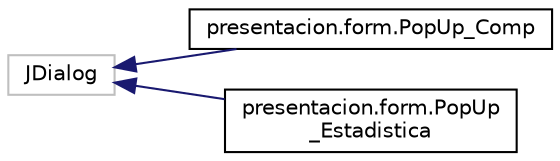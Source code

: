 digraph "Graphical Class Hierarchy"
{
  edge [fontname="Helvetica",fontsize="10",labelfontname="Helvetica",labelfontsize="10"];
  node [fontname="Helvetica",fontsize="10",shape=record];
  rankdir="LR";
  Node20 [label="JDialog",height=0.2,width=0.4,color="grey75", fillcolor="white", style="filled"];
  Node20 -> Node0 [dir="back",color="midnightblue",fontsize="10",style="solid",fontname="Helvetica"];
  Node0 [label="presentacion.form.PopUp_Comp",height=0.2,width=0.4,color="black", fillcolor="white", style="filled",URL="$classpresentacion_1_1form_1_1PopUp__Comp.html",tooltip="Clase del form para seleccionar la compresión manual. "];
  Node20 -> Node22 [dir="back",color="midnightblue",fontsize="10",style="solid",fontname="Helvetica"];
  Node22 [label="presentacion.form.PopUp\l_Estadistica",height=0.2,width=0.4,color="black", fillcolor="white", style="filled",URL="$classpresentacion_1_1form_1_1PopUp__Estadistica.html",tooltip="Esta es la clase del form que abre las estadísticas. "];
}
